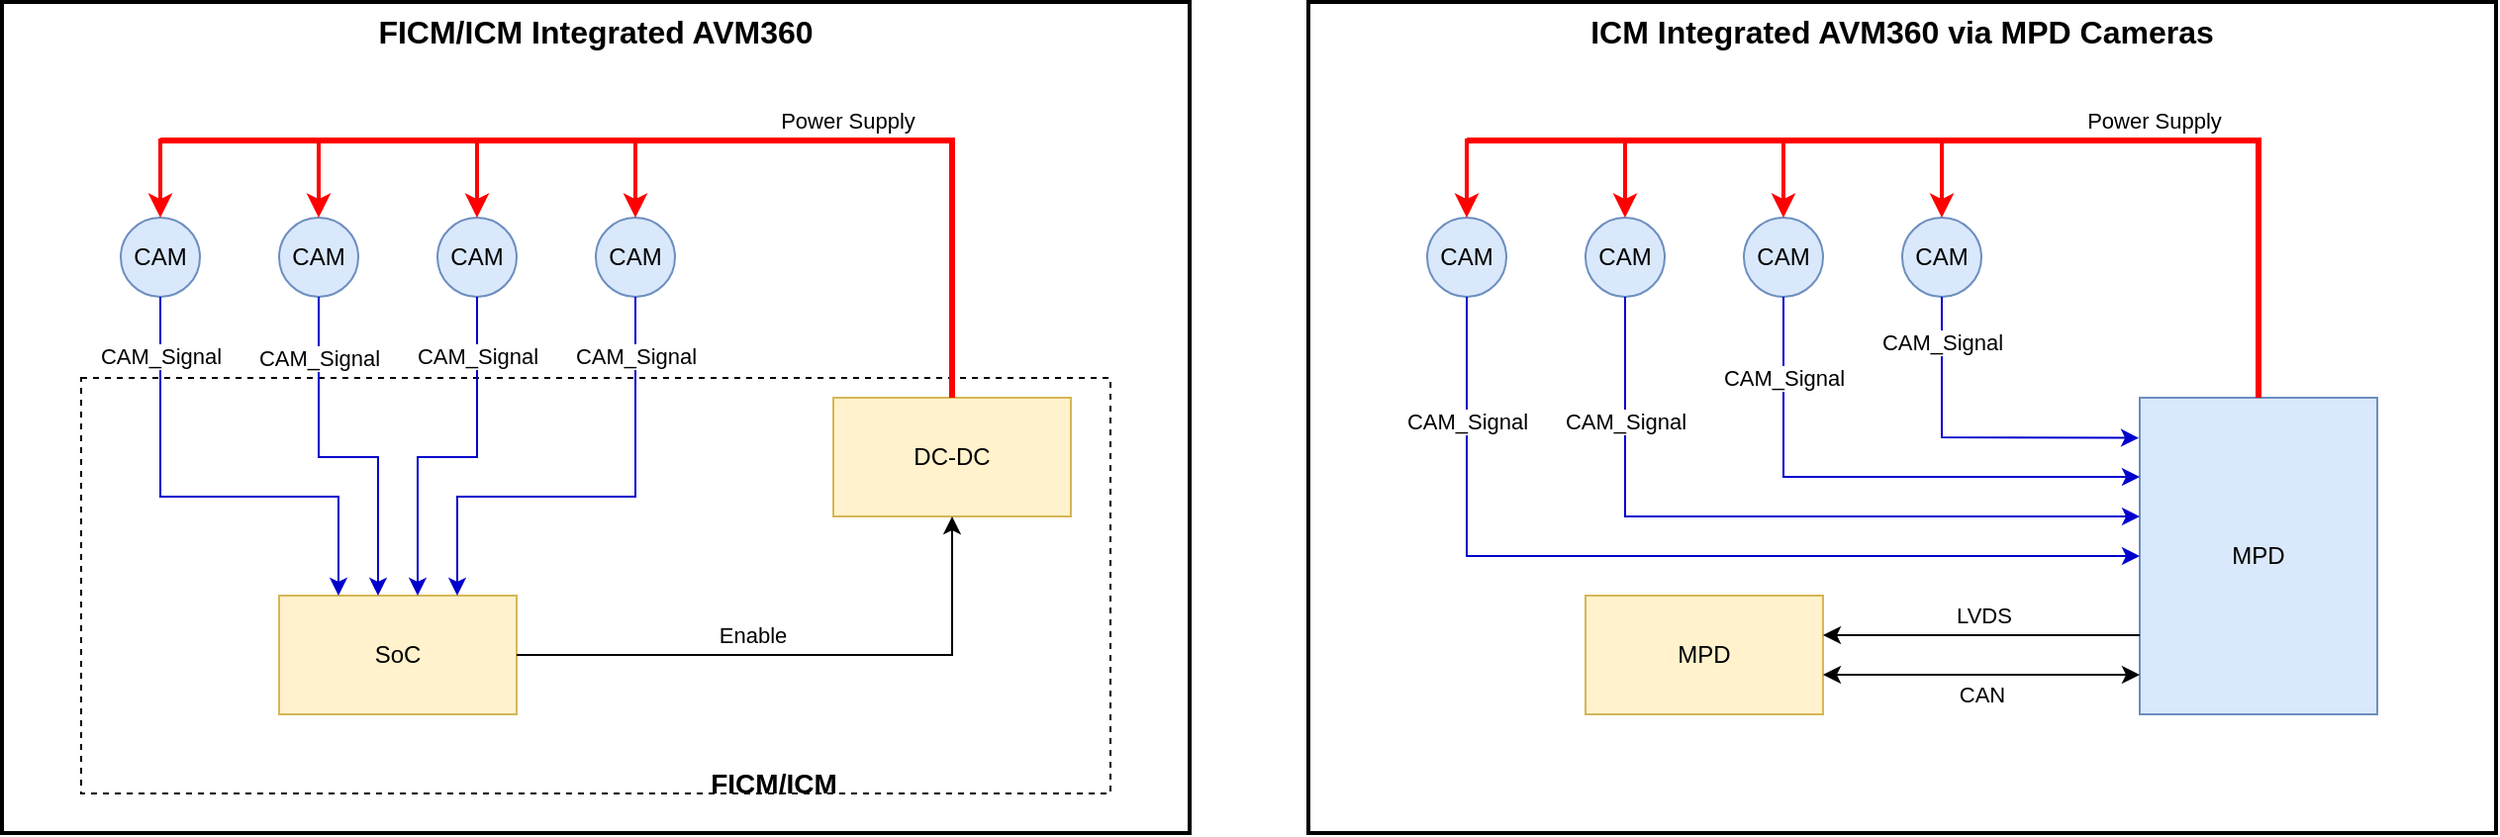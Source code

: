 <mxfile version="21.5.1" type="device">
  <diagram name="Page-1" id="huv2rgqOMiKWy863Pm8f">
    <mxGraphModel dx="1226" dy="780" grid="1" gridSize="10" guides="1" tooltips="1" connect="1" arrows="1" fold="1" page="1" pageScale="1" pageWidth="1100" pageHeight="850" math="0" shadow="0">
      <root>
        <mxCell id="0" />
        <mxCell id="1" parent="0" />
        <mxCell id="gt4btXuaVXgCqziL71sD-30" value="" style="rounded=0;whiteSpace=wrap;html=1;fillColor=none;glass=0;dashed=1;" vertex="1" parent="1">
          <mxGeometry x="120" y="290" width="520" height="210" as="geometry" />
        </mxCell>
        <mxCell id="gt4btXuaVXgCqziL71sD-36" value="" style="rounded=0;whiteSpace=wrap;html=1;fillColor=none;glass=0;strokeWidth=2;" vertex="1" parent="1">
          <mxGeometry x="740" y="100" width="600" height="420" as="geometry" />
        </mxCell>
        <mxCell id="gt4btXuaVXgCqziL71sD-33" value="" style="rounded=0;whiteSpace=wrap;html=1;fillColor=none;glass=0;strokeWidth=2;" vertex="1" parent="1">
          <mxGeometry x="80" y="100" width="600" height="420" as="geometry" />
        </mxCell>
        <mxCell id="gt4btXuaVXgCqziL71sD-1" value="SoC" style="rounded=0;whiteSpace=wrap;html=1;fillColor=#fff2cc;strokeColor=#d6b656;" vertex="1" parent="1">
          <mxGeometry x="220" y="400" width="120" height="60" as="geometry" />
        </mxCell>
        <mxCell id="gt4btXuaVXgCqziL71sD-3" value="DC-DC" style="rounded=0;whiteSpace=wrap;html=1;fillColor=#fff2cc;strokeColor=#d6b656;" vertex="1" parent="1">
          <mxGeometry x="500" y="300" width="120" height="60" as="geometry" />
        </mxCell>
        <mxCell id="gt4btXuaVXgCqziL71sD-4" value="CAM" style="ellipse;whiteSpace=wrap;html=1;aspect=fixed;fillColor=#dae8fc;strokeColor=#6c8ebf;" vertex="1" parent="1">
          <mxGeometry x="380" y="209" width="40" height="40" as="geometry" />
        </mxCell>
        <mxCell id="gt4btXuaVXgCqziL71sD-5" value="CAM" style="ellipse;whiteSpace=wrap;html=1;aspect=fixed;fillColor=#dae8fc;strokeColor=#6c8ebf;" vertex="1" parent="1">
          <mxGeometry x="300" y="209" width="40" height="40" as="geometry" />
        </mxCell>
        <mxCell id="gt4btXuaVXgCqziL71sD-6" value="CAM" style="ellipse;whiteSpace=wrap;html=1;aspect=fixed;fillColor=#dae8fc;strokeColor=#6c8ebf;" vertex="1" parent="1">
          <mxGeometry x="220" y="209" width="40" height="40" as="geometry" />
        </mxCell>
        <mxCell id="gt4btXuaVXgCqziL71sD-7" value="CAM" style="ellipse;whiteSpace=wrap;html=1;aspect=fixed;fillColor=#dae8fc;strokeColor=#6c8ebf;" vertex="1" parent="1">
          <mxGeometry x="140" y="209" width="40" height="40" as="geometry" />
        </mxCell>
        <mxCell id="gt4btXuaVXgCqziL71sD-8" value="" style="endArrow=classic;html=1;rounded=0;exitX=1;exitY=0.5;exitDx=0;exitDy=0;entryX=0.5;entryY=1;entryDx=0;entryDy=0;" edge="1" parent="1" source="gt4btXuaVXgCqziL71sD-1" target="gt4btXuaVXgCqziL71sD-3">
          <mxGeometry width="50" height="50" relative="1" as="geometry">
            <mxPoint x="560" y="400" as="sourcePoint" />
            <mxPoint x="650" y="330" as="targetPoint" />
            <Array as="points">
              <mxPoint x="560" y="430" />
            </Array>
          </mxGeometry>
        </mxCell>
        <mxCell id="gt4btXuaVXgCqziL71sD-9" value="Enable" style="edgeLabel;html=1;align=center;verticalAlign=middle;resizable=0;points=[];" vertex="1" connectable="0" parent="gt4btXuaVXgCqziL71sD-8">
          <mxGeometry x="-0.2" y="3" relative="1" as="geometry">
            <mxPoint x="3" y="-7" as="offset" />
          </mxGeometry>
        </mxCell>
        <mxCell id="gt4btXuaVXgCqziL71sD-12" value="" style="endArrow=none;html=1;rounded=0;entryX=0.5;entryY=0;entryDx=0;entryDy=0;strokeColor=#FF0000;strokeWidth=3;" edge="1" parent="1" target="gt4btXuaVXgCqziL71sD-3">
          <mxGeometry width="50" height="50" relative="1" as="geometry">
            <mxPoint x="160" y="170" as="sourcePoint" />
            <mxPoint x="560" y="170" as="targetPoint" />
            <Array as="points">
              <mxPoint x="560" y="170" />
            </Array>
          </mxGeometry>
        </mxCell>
        <mxCell id="gt4btXuaVXgCqziL71sD-17" value="Power Supply" style="edgeLabel;html=1;align=center;verticalAlign=middle;resizable=0;points=[];" vertex="1" connectable="0" parent="gt4btXuaVXgCqziL71sD-12">
          <mxGeometry x="0.321" y="4" relative="1" as="geometry">
            <mxPoint x="-3" y="-6" as="offset" />
          </mxGeometry>
        </mxCell>
        <mxCell id="gt4btXuaVXgCqziL71sD-13" value="" style="endArrow=classic;html=1;rounded=0;entryX=0.5;entryY=0;entryDx=0;entryDy=0;strokeColor=#FF0000;strokeWidth=2;" edge="1" parent="1" target="gt4btXuaVXgCqziL71sD-7">
          <mxGeometry width="50" height="50" relative="1" as="geometry">
            <mxPoint x="160" y="169" as="sourcePoint" />
            <mxPoint x="400" y="289" as="targetPoint" />
          </mxGeometry>
        </mxCell>
        <mxCell id="gt4btXuaVXgCqziL71sD-14" value="" style="endArrow=classic;html=1;rounded=0;entryX=0.5;entryY=0;entryDx=0;entryDy=0;strokeColor=#FF0000;strokeWidth=2;" edge="1" parent="1">
          <mxGeometry width="50" height="50" relative="1" as="geometry">
            <mxPoint x="240" y="169" as="sourcePoint" />
            <mxPoint x="240" y="209" as="targetPoint" />
          </mxGeometry>
        </mxCell>
        <mxCell id="gt4btXuaVXgCqziL71sD-15" value="" style="endArrow=classic;html=1;rounded=0;entryX=0.5;entryY=0;entryDx=0;entryDy=0;strokeColor=#FF0000;strokeWidth=2;" edge="1" parent="1">
          <mxGeometry width="50" height="50" relative="1" as="geometry">
            <mxPoint x="320" y="169" as="sourcePoint" />
            <mxPoint x="320" y="209" as="targetPoint" />
          </mxGeometry>
        </mxCell>
        <mxCell id="gt4btXuaVXgCqziL71sD-16" value="" style="endArrow=classic;html=1;rounded=0;entryX=0.5;entryY=0;entryDx=0;entryDy=0;strokeColor=#FF0000;strokeWidth=2;" edge="1" parent="1">
          <mxGeometry width="50" height="50" relative="1" as="geometry">
            <mxPoint x="400" y="169" as="sourcePoint" />
            <mxPoint x="400" y="209" as="targetPoint" />
          </mxGeometry>
        </mxCell>
        <mxCell id="gt4btXuaVXgCqziL71sD-20" value="" style="endArrow=classic;html=1;rounded=0;exitX=0.5;exitY=1;exitDx=0;exitDy=0;strokeColor=#0000CC;" edge="1" parent="1" source="gt4btXuaVXgCqziL71sD-5">
          <mxGeometry width="50" height="50" relative="1" as="geometry">
            <mxPoint x="340" y="280" as="sourcePoint" />
            <mxPoint x="290" y="400" as="targetPoint" />
            <Array as="points">
              <mxPoint x="320" y="330" />
              <mxPoint x="290" y="330" />
            </Array>
          </mxGeometry>
        </mxCell>
        <mxCell id="gt4btXuaVXgCqziL71sD-25" value="CAM_Signal" style="edgeLabel;html=1;align=center;verticalAlign=middle;resizable=0;points=[];" vertex="1" connectable="0" parent="gt4btXuaVXgCqziL71sD-20">
          <mxGeometry x="-0.748" relative="1" as="geometry">
            <mxPoint y="7" as="offset" />
          </mxGeometry>
        </mxCell>
        <mxCell id="gt4btXuaVXgCqziL71sD-21" value="" style="endArrow=classic;html=1;rounded=0;exitX=0.5;exitY=1;exitDx=0;exitDy=0;entryX=0.75;entryY=0;entryDx=0;entryDy=0;strokeColor=#0000CC;" edge="1" parent="1" source="gt4btXuaVXgCqziL71sD-4" target="gt4btXuaVXgCqziL71sD-1">
          <mxGeometry width="50" height="50" relative="1" as="geometry">
            <mxPoint x="365" y="280" as="sourcePoint" />
            <mxPoint x="325" y="430" as="targetPoint" />
            <Array as="points">
              <mxPoint x="400" y="350" />
              <mxPoint x="310" y="350" />
            </Array>
          </mxGeometry>
        </mxCell>
        <mxCell id="gt4btXuaVXgCqziL71sD-24" value="CAM_Signal" style="edgeLabel;html=1;align=center;verticalAlign=middle;resizable=0;points=[];" vertex="1" connectable="0" parent="gt4btXuaVXgCqziL71sD-21">
          <mxGeometry x="-0.794" y="-1" relative="1" as="geometry">
            <mxPoint x="1" y="5" as="offset" />
          </mxGeometry>
        </mxCell>
        <mxCell id="gt4btXuaVXgCqziL71sD-22" value="" style="endArrow=classic;html=1;rounded=0;exitX=0.5;exitY=1;exitDx=0;exitDy=0;strokeColor=#0000CC;" edge="1" parent="1" source="gt4btXuaVXgCqziL71sD-6">
          <mxGeometry width="50" height="50" relative="1" as="geometry">
            <mxPoint x="230" y="260" as="sourcePoint" />
            <mxPoint x="270" y="400" as="targetPoint" />
            <Array as="points">
              <mxPoint x="240" y="330" />
              <mxPoint x="270" y="330" />
            </Array>
          </mxGeometry>
        </mxCell>
        <mxCell id="gt4btXuaVXgCqziL71sD-26" value="CAM_Signal" style="edgeLabel;html=1;align=center;verticalAlign=middle;resizable=0;points=[];" vertex="1" connectable="0" parent="gt4btXuaVXgCqziL71sD-22">
          <mxGeometry x="-0.664" relative="1" as="geometry">
            <mxPoint as="offset" />
          </mxGeometry>
        </mxCell>
        <mxCell id="gt4btXuaVXgCqziL71sD-23" value="" style="endArrow=classic;html=1;rounded=0;exitX=0.5;exitY=1;exitDx=0;exitDy=0;strokeColor=#0000CC;entryX=0.25;entryY=0;entryDx=0;entryDy=0;" edge="1" parent="1" source="gt4btXuaVXgCqziL71sD-7" target="gt4btXuaVXgCqziL71sD-1">
          <mxGeometry width="50" height="50" relative="1" as="geometry">
            <mxPoint x="150" y="290" as="sourcePoint" />
            <mxPoint x="180" y="440" as="targetPoint" />
            <Array as="points">
              <mxPoint x="160" y="350" />
              <mxPoint x="250" y="350" />
            </Array>
          </mxGeometry>
        </mxCell>
        <mxCell id="gt4btXuaVXgCqziL71sD-27" value="CAM_Signal" style="edgeLabel;html=1;align=center;verticalAlign=middle;resizable=0;points=[];" vertex="1" connectable="0" parent="gt4btXuaVXgCqziL71sD-23">
          <mxGeometry x="-0.718" y="1" relative="1" as="geometry">
            <mxPoint x="-1" y="-4" as="offset" />
          </mxGeometry>
        </mxCell>
        <mxCell id="gt4btXuaVXgCqziL71sD-35" value="FICM/ICM Integrated AVM360" style="text;strokeColor=none;align=center;fillColor=none;html=1;verticalAlign=middle;whiteSpace=wrap;rounded=0;fontSize=16;fontStyle=1" vertex="1" parent="1">
          <mxGeometry x="80" y="100" width="600" height="30" as="geometry" />
        </mxCell>
        <mxCell id="gt4btXuaVXgCqziL71sD-32" value="FICM/ICM" style="text;strokeColor=none;align=center;fillColor=none;html=1;verticalAlign=middle;whiteSpace=wrap;rounded=0;strokeWidth=1;fontSize=14;fontStyle=1" vertex="1" parent="1">
          <mxGeometry x="210" y="480" width="520" height="30" as="geometry" />
        </mxCell>
        <mxCell id="gt4btXuaVXgCqziL71sD-37" value="MPD" style="rounded=0;whiteSpace=wrap;html=1;fillColor=#fff2cc;strokeColor=#d6b656;" vertex="1" parent="1">
          <mxGeometry x="880" y="400" width="120" height="60" as="geometry" />
        </mxCell>
        <mxCell id="gt4btXuaVXgCqziL71sD-39" value="MPD" style="rounded=0;whiteSpace=wrap;html=1;fillColor=#dae8fc;strokeColor=#6c8ebf;" vertex="1" parent="1">
          <mxGeometry x="1160" y="300" width="120" height="160" as="geometry" />
        </mxCell>
        <mxCell id="gt4btXuaVXgCqziL71sD-40" value="CAM" style="ellipse;whiteSpace=wrap;html=1;aspect=fixed;fillColor=#dae8fc;strokeColor=#6c8ebf;" vertex="1" parent="1">
          <mxGeometry x="1040" y="209" width="40" height="40" as="geometry" />
        </mxCell>
        <mxCell id="gt4btXuaVXgCqziL71sD-41" value="CAM" style="ellipse;whiteSpace=wrap;html=1;aspect=fixed;fillColor=#dae8fc;strokeColor=#6c8ebf;" vertex="1" parent="1">
          <mxGeometry x="960" y="209" width="40" height="40" as="geometry" />
        </mxCell>
        <mxCell id="gt4btXuaVXgCqziL71sD-42" value="CAM" style="ellipse;whiteSpace=wrap;html=1;aspect=fixed;fillColor=#dae8fc;strokeColor=#6c8ebf;" vertex="1" parent="1">
          <mxGeometry x="880" y="209" width="40" height="40" as="geometry" />
        </mxCell>
        <mxCell id="gt4btXuaVXgCqziL71sD-43" value="CAM" style="ellipse;whiteSpace=wrap;html=1;aspect=fixed;fillColor=#dae8fc;strokeColor=#6c8ebf;" vertex="1" parent="1">
          <mxGeometry x="800" y="209" width="40" height="40" as="geometry" />
        </mxCell>
        <mxCell id="gt4btXuaVXgCqziL71sD-46" value="" style="endArrow=none;html=1;rounded=0;entryX=0.5;entryY=0;entryDx=0;entryDy=0;strokeColor=#FF0000;strokeWidth=3;" edge="1" parent="1" target="gt4btXuaVXgCqziL71sD-39">
          <mxGeometry width="50" height="50" relative="1" as="geometry">
            <mxPoint x="820" y="170" as="sourcePoint" />
            <mxPoint x="1220" y="170" as="targetPoint" />
            <Array as="points">
              <mxPoint x="1220" y="170" />
            </Array>
          </mxGeometry>
        </mxCell>
        <mxCell id="gt4btXuaVXgCqziL71sD-47" value="Power Supply" style="edgeLabel;html=1;align=center;verticalAlign=middle;resizable=0;points=[];" vertex="1" connectable="0" parent="gt4btXuaVXgCqziL71sD-46">
          <mxGeometry x="0.321" y="4" relative="1" as="geometry">
            <mxPoint x="-3" y="-6" as="offset" />
          </mxGeometry>
        </mxCell>
        <mxCell id="gt4btXuaVXgCqziL71sD-48" value="" style="endArrow=classic;html=1;rounded=0;entryX=0.5;entryY=0;entryDx=0;entryDy=0;strokeColor=#FF0000;strokeWidth=2;" edge="1" parent="1" target="gt4btXuaVXgCqziL71sD-43">
          <mxGeometry width="50" height="50" relative="1" as="geometry">
            <mxPoint x="820" y="169" as="sourcePoint" />
            <mxPoint x="1060" y="289" as="targetPoint" />
          </mxGeometry>
        </mxCell>
        <mxCell id="gt4btXuaVXgCqziL71sD-49" value="" style="endArrow=classic;html=1;rounded=0;entryX=0.5;entryY=0;entryDx=0;entryDy=0;strokeColor=#FF0000;strokeWidth=2;" edge="1" parent="1">
          <mxGeometry width="50" height="50" relative="1" as="geometry">
            <mxPoint x="900" y="169" as="sourcePoint" />
            <mxPoint x="900" y="209" as="targetPoint" />
          </mxGeometry>
        </mxCell>
        <mxCell id="gt4btXuaVXgCqziL71sD-50" value="" style="endArrow=classic;html=1;rounded=0;entryX=0.5;entryY=0;entryDx=0;entryDy=0;strokeColor=#FF0000;strokeWidth=2;" edge="1" parent="1">
          <mxGeometry width="50" height="50" relative="1" as="geometry">
            <mxPoint x="980" y="169" as="sourcePoint" />
            <mxPoint x="980" y="209" as="targetPoint" />
          </mxGeometry>
        </mxCell>
        <mxCell id="gt4btXuaVXgCqziL71sD-51" value="" style="endArrow=classic;html=1;rounded=0;entryX=0.5;entryY=0;entryDx=0;entryDy=0;strokeColor=#FF0000;strokeWidth=2;" edge="1" parent="1">
          <mxGeometry width="50" height="50" relative="1" as="geometry">
            <mxPoint x="1060" y="169" as="sourcePoint" />
            <mxPoint x="1060" y="209" as="targetPoint" />
          </mxGeometry>
        </mxCell>
        <mxCell id="gt4btXuaVXgCqziL71sD-52" value="" style="endArrow=classic;startArrow=classic;html=1;rounded=0;exitX=1;exitY=0.5;exitDx=0;exitDy=0;entryX=0;entryY=0.5;entryDx=0;entryDy=0;" edge="1" parent="1">
          <mxGeometry width="50" height="50" relative="1" as="geometry">
            <mxPoint x="1000" y="440" as="sourcePoint" />
            <mxPoint x="1160" y="440" as="targetPoint" />
          </mxGeometry>
        </mxCell>
        <mxCell id="gt4btXuaVXgCqziL71sD-53" value="CAN" style="edgeLabel;html=1;align=center;verticalAlign=middle;resizable=0;points=[];" vertex="1" connectable="0" parent="gt4btXuaVXgCqziL71sD-52">
          <mxGeometry x="0.275" y="1" relative="1" as="geometry">
            <mxPoint x="-22" y="11" as="offset" />
          </mxGeometry>
        </mxCell>
        <mxCell id="gt4btXuaVXgCqziL71sD-54" value="" style="endArrow=classic;html=1;rounded=0;exitX=0.5;exitY=1;exitDx=0;exitDy=0;strokeColor=#0000CC;entryX=0;entryY=0.25;entryDx=0;entryDy=0;" edge="1" parent="1" source="gt4btXuaVXgCqziL71sD-41" target="gt4btXuaVXgCqziL71sD-39">
          <mxGeometry width="50" height="50" relative="1" as="geometry">
            <mxPoint x="1000" y="280" as="sourcePoint" />
            <mxPoint x="950" y="400" as="targetPoint" />
            <Array as="points">
              <mxPoint x="980" y="340" />
            </Array>
          </mxGeometry>
        </mxCell>
        <mxCell id="gt4btXuaVXgCqziL71sD-55" value="CAM_Signal" style="edgeLabel;html=1;align=center;verticalAlign=middle;resizable=0;points=[];" vertex="1" connectable="0" parent="gt4btXuaVXgCqziL71sD-54">
          <mxGeometry x="-0.748" relative="1" as="geometry">
            <mxPoint y="7" as="offset" />
          </mxGeometry>
        </mxCell>
        <mxCell id="gt4btXuaVXgCqziL71sD-56" value="" style="endArrow=classic;html=1;rounded=0;exitX=0.5;exitY=1;exitDx=0;exitDy=0;entryX=-0.004;entryY=0.127;entryDx=0;entryDy=0;strokeColor=#0000CC;entryPerimeter=0;" edge="1" parent="1" source="gt4btXuaVXgCqziL71sD-40" target="gt4btXuaVXgCqziL71sD-39">
          <mxGeometry width="50" height="50" relative="1" as="geometry">
            <mxPoint x="1025" y="280" as="sourcePoint" />
            <mxPoint x="985" y="430" as="targetPoint" />
            <Array as="points">
              <mxPoint x="1060" y="320" />
            </Array>
          </mxGeometry>
        </mxCell>
        <mxCell id="gt4btXuaVXgCqziL71sD-57" value="CAM_Signal" style="edgeLabel;html=1;align=center;verticalAlign=middle;resizable=0;points=[];" vertex="1" connectable="0" parent="gt4btXuaVXgCqziL71sD-56">
          <mxGeometry x="-0.794" y="-1" relative="1" as="geometry">
            <mxPoint x="1" y="5" as="offset" />
          </mxGeometry>
        </mxCell>
        <mxCell id="gt4btXuaVXgCqziL71sD-58" value="" style="endArrow=classic;html=1;rounded=0;exitX=0.5;exitY=1;exitDx=0;exitDy=0;strokeColor=#0000CC;" edge="1" parent="1" source="gt4btXuaVXgCqziL71sD-42">
          <mxGeometry width="50" height="50" relative="1" as="geometry">
            <mxPoint x="890" y="260" as="sourcePoint" />
            <mxPoint x="1160" y="360" as="targetPoint" />
            <Array as="points">
              <mxPoint x="900" y="360" />
            </Array>
          </mxGeometry>
        </mxCell>
        <mxCell id="gt4btXuaVXgCqziL71sD-59" value="CAM_Signal" style="edgeLabel;html=1;align=center;verticalAlign=middle;resizable=0;points=[];" vertex="1" connectable="0" parent="gt4btXuaVXgCqziL71sD-58">
          <mxGeometry x="-0.664" relative="1" as="geometry">
            <mxPoint as="offset" />
          </mxGeometry>
        </mxCell>
        <mxCell id="gt4btXuaVXgCqziL71sD-60" value="" style="endArrow=classic;html=1;rounded=0;exitX=0.5;exitY=1;exitDx=0;exitDy=0;strokeColor=#0000CC;entryX=0;entryY=0.5;entryDx=0;entryDy=0;" edge="1" parent="1" source="gt4btXuaVXgCqziL71sD-43" target="gt4btXuaVXgCqziL71sD-39">
          <mxGeometry width="50" height="50" relative="1" as="geometry">
            <mxPoint x="810" y="290" as="sourcePoint" />
            <mxPoint x="840" y="440" as="targetPoint" />
            <Array as="points">
              <mxPoint x="820" y="380" />
              <mxPoint x="910" y="380" />
            </Array>
          </mxGeometry>
        </mxCell>
        <mxCell id="gt4btXuaVXgCqziL71sD-61" value="CAM_Signal" style="edgeLabel;html=1;align=center;verticalAlign=middle;resizable=0;points=[];" vertex="1" connectable="0" parent="gt4btXuaVXgCqziL71sD-60">
          <mxGeometry x="-0.718" y="1" relative="1" as="geometry">
            <mxPoint x="-1" y="-4" as="offset" />
          </mxGeometry>
        </mxCell>
        <mxCell id="gt4btXuaVXgCqziL71sD-63" value="ICM Integrated AVM360 via MPD Cameras" style="text;strokeColor=none;align=center;fillColor=none;html=1;verticalAlign=middle;whiteSpace=wrap;rounded=0;fontSize=16;fontStyle=1" vertex="1" parent="1">
          <mxGeometry x="740" y="100" width="600" height="30" as="geometry" />
        </mxCell>
        <mxCell id="gt4btXuaVXgCqziL71sD-70" value="" style="endArrow=classic;html=1;rounded=0;exitX=0;exitY=0.75;exitDx=0;exitDy=0;" edge="1" parent="1" source="gt4btXuaVXgCqziL71sD-39">
          <mxGeometry width="50" height="50" relative="1" as="geometry">
            <mxPoint x="1050" y="300" as="sourcePoint" />
            <mxPoint x="1000" y="420" as="targetPoint" />
          </mxGeometry>
        </mxCell>
        <mxCell id="gt4btXuaVXgCqziL71sD-73" value="LVDS" style="edgeLabel;html=1;align=center;verticalAlign=middle;resizable=0;points=[];" vertex="1" connectable="0" parent="gt4btXuaVXgCqziL71sD-70">
          <mxGeometry x="-0.119" y="-2" relative="1" as="geometry">
            <mxPoint x="-9" y="-8" as="offset" />
          </mxGeometry>
        </mxCell>
      </root>
    </mxGraphModel>
  </diagram>
</mxfile>
